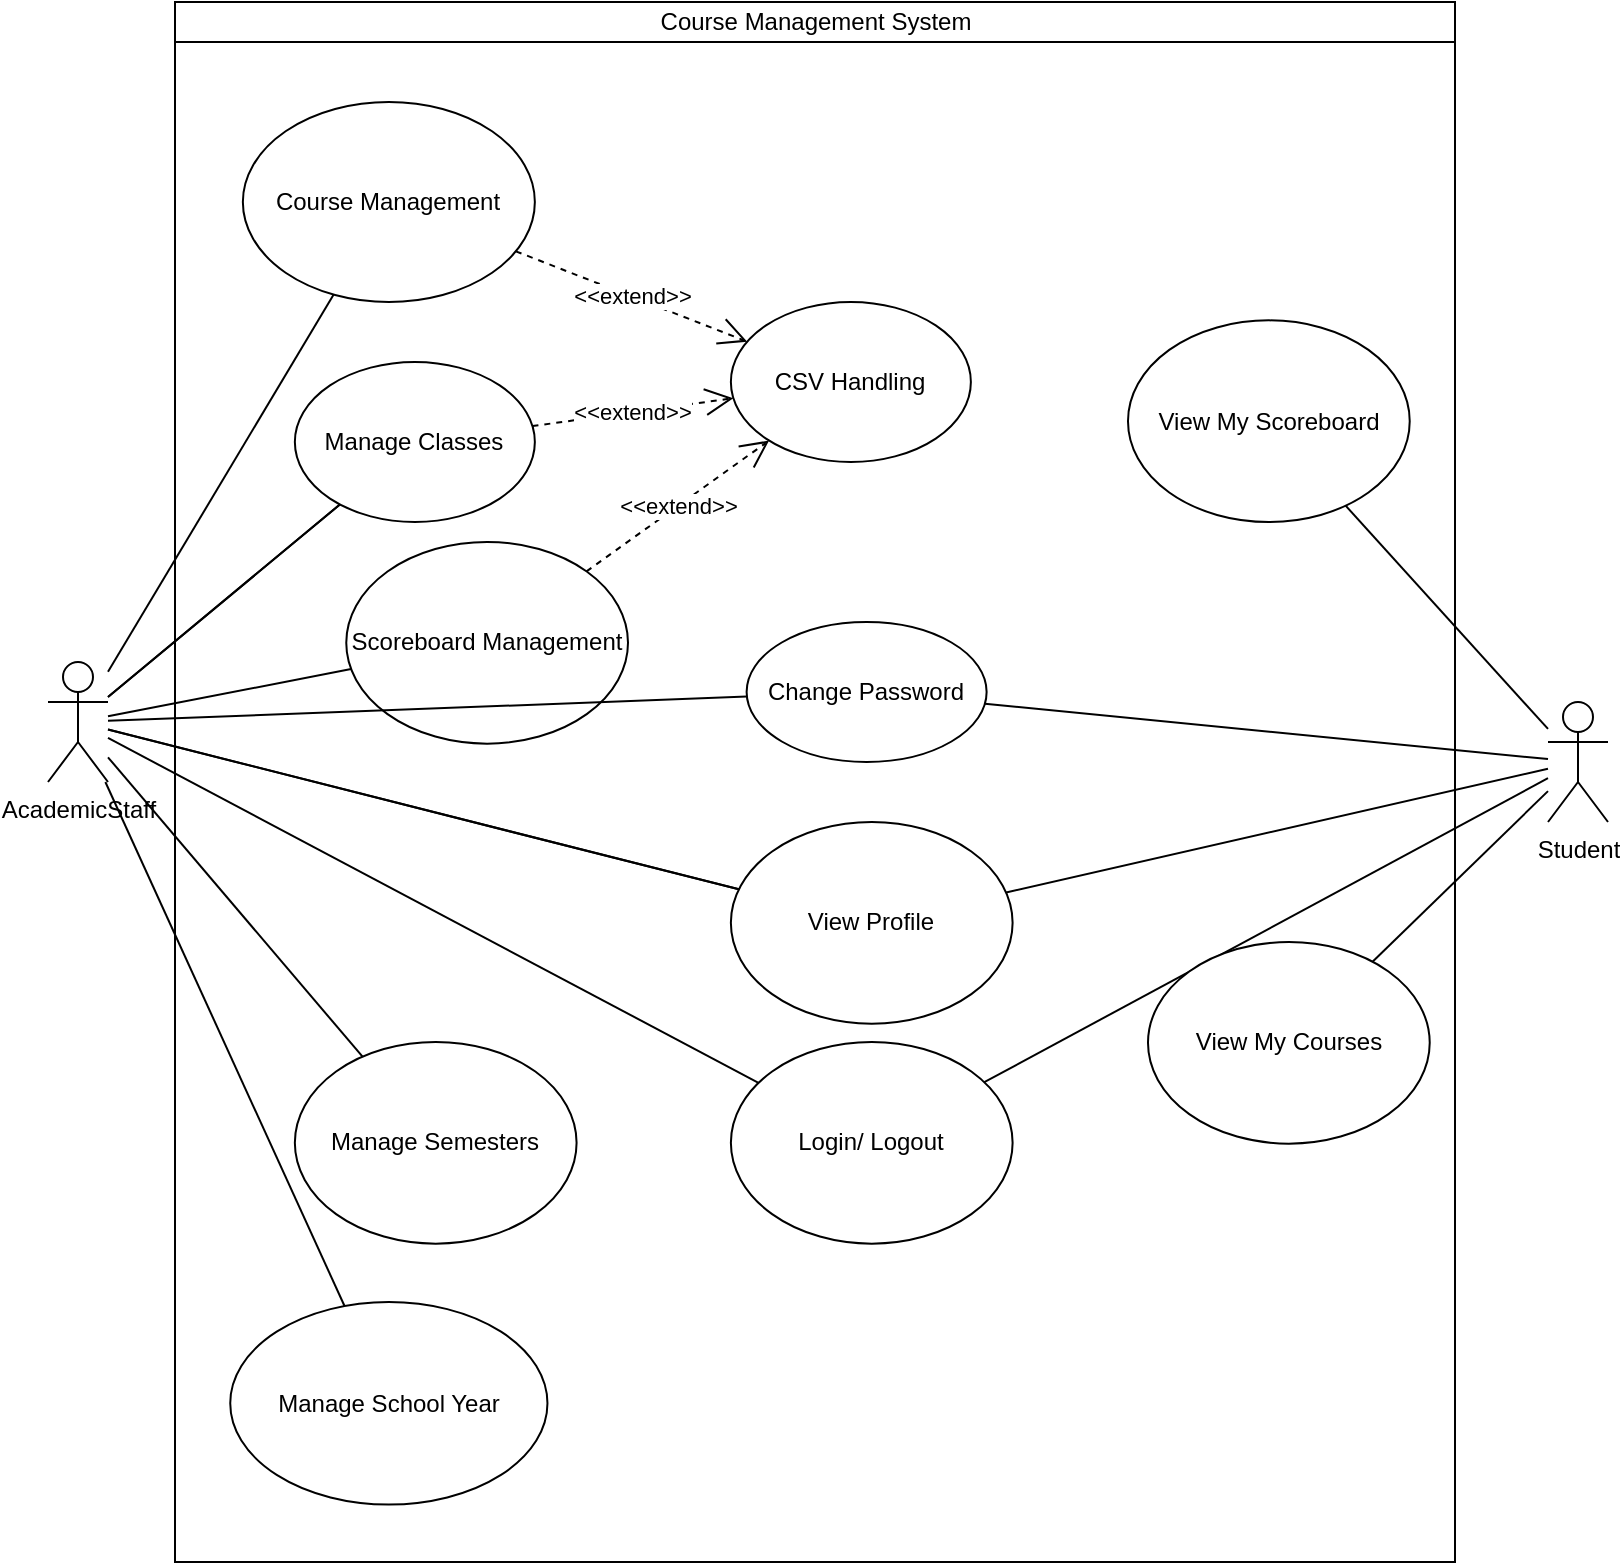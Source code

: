 <mxfile version="24.0.6" type="google">
  <diagram id="C5RBs43oDa-KdzZeNtuy" name="Page-1">
    <mxGraphModel grid="1" page="1" gridSize="10" guides="1" tooltips="1" connect="1" arrows="1" fold="1" pageScale="1" pageWidth="827" pageHeight="1169" math="0" shadow="0">
      <root>
        <mxCell id="WIyWlLk6GJQsqaUBKTNV-0" />
        <mxCell id="WIyWlLk6GJQsqaUBKTNV-1" parent="WIyWlLk6GJQsqaUBKTNV-0" />
        <mxCell id="1GXvFo3rWpYj3NSDGUh8-0" value="AcademicStaff" style="shape=umlActor;verticalLabelPosition=bottom;verticalAlign=top;html=1;" vertex="1" parent="WIyWlLk6GJQsqaUBKTNV-1">
          <mxGeometry x="30" y="60.0" width="30" height="60" as="geometry" />
        </mxCell>
        <mxCell id="1GXvFo3rWpYj3NSDGUh8-1" value="Student" style="shape=umlActor;verticalLabelPosition=bottom;verticalAlign=top;html=1;" vertex="1" parent="WIyWlLk6GJQsqaUBKTNV-1">
          <mxGeometry x="780" y="80" width="30" height="60" as="geometry" />
        </mxCell>
        <mxCell id="1GXvFo3rWpYj3NSDGUh8-23" value="" style="endArrow=none;html=1;rounded=0;" edge="1" parent="WIyWlLk6GJQsqaUBKTNV-1" source="1GXvFo3rWpYj3NSDGUh8-0" target="1GXvFo3rWpYj3NSDGUh8-7">
          <mxGeometry width="50" height="50" relative="1" as="geometry">
            <mxPoint x="440" y="210" as="sourcePoint" />
            <mxPoint x="490" y="160" as="targetPoint" />
          </mxGeometry>
        </mxCell>
        <mxCell id="1GXvFo3rWpYj3NSDGUh8-27" value="" style="endArrow=none;html=1;rounded=0;" edge="1" parent="WIyWlLk6GJQsqaUBKTNV-1" source="1GXvFo3rWpYj3NSDGUh8-12" target="1GXvFo3rWpYj3NSDGUh8-0">
          <mxGeometry width="50" height="50" relative="1" as="geometry">
            <mxPoint x="440" y="210" as="sourcePoint" />
            <mxPoint x="490" y="160" as="targetPoint" />
          </mxGeometry>
        </mxCell>
        <mxCell id="1GXvFo3rWpYj3NSDGUh8-28" value="" style="endArrow=none;html=1;rounded=0;" edge="1" parent="WIyWlLk6GJQsqaUBKTNV-1" source="1GXvFo3rWpYj3NSDGUh8-10" target="1GXvFo3rWpYj3NSDGUh8-0">
          <mxGeometry width="50" height="50" relative="1" as="geometry">
            <mxPoint x="440" y="210" as="sourcePoint" />
            <mxPoint x="490" y="160" as="targetPoint" />
          </mxGeometry>
        </mxCell>
        <mxCell id="1GXvFo3rWpYj3NSDGUh8-29" value="" style="endArrow=none;html=1;rounded=0;" edge="1" parent="WIyWlLk6GJQsqaUBKTNV-1" source="1GXvFo3rWpYj3NSDGUh8-0" target="1GXvFo3rWpYj3NSDGUh8-11">
          <mxGeometry width="50" height="50" relative="1" as="geometry">
            <mxPoint x="440" y="210" as="sourcePoint" />
            <mxPoint x="490" y="160" as="targetPoint" />
          </mxGeometry>
        </mxCell>
        <mxCell id="1GXvFo3rWpYj3NSDGUh8-30" value="" style="endArrow=none;html=1;rounded=0;" edge="1" parent="WIyWlLk6GJQsqaUBKTNV-1" source="1GXvFo3rWpYj3NSDGUh8-0" target="1GXvFo3rWpYj3NSDGUh8-13">
          <mxGeometry width="50" height="50" relative="1" as="geometry">
            <mxPoint x="440" y="210" as="sourcePoint" />
            <mxPoint x="490" y="160" as="targetPoint" />
          </mxGeometry>
        </mxCell>
        <mxCell id="1GXvFo3rWpYj3NSDGUh8-32" value="" style="endArrow=none;html=1;rounded=0;" edge="1" parent="WIyWlLk6GJQsqaUBKTNV-1" source="1GXvFo3rWpYj3NSDGUh8-0" target="1GXvFo3rWpYj3NSDGUh8-15">
          <mxGeometry width="50" height="50" relative="1" as="geometry">
            <mxPoint x="440" y="290" as="sourcePoint" />
            <mxPoint x="490" y="240" as="targetPoint" />
          </mxGeometry>
        </mxCell>
        <mxCell id="1GXvFo3rWpYj3NSDGUh8-33" value="" style="endArrow=none;html=1;rounded=0;" edge="1" parent="WIyWlLk6GJQsqaUBKTNV-1" source="1GXvFo3rWpYj3NSDGUh8-7" target="1GXvFo3rWpYj3NSDGUh8-1">
          <mxGeometry width="50" height="50" relative="1" as="geometry">
            <mxPoint x="440" y="290" as="sourcePoint" />
            <mxPoint x="490" y="240" as="targetPoint" />
          </mxGeometry>
        </mxCell>
        <mxCell id="1GXvFo3rWpYj3NSDGUh8-34" value="" style="endArrow=none;html=1;rounded=0;" edge="1" parent="WIyWlLk6GJQsqaUBKTNV-1" source="1GXvFo3rWpYj3NSDGUh8-6" target="1GXvFo3rWpYj3NSDGUh8-1">
          <mxGeometry width="50" height="50" relative="1" as="geometry">
            <mxPoint x="440" y="290" as="sourcePoint" />
            <mxPoint x="490" y="240" as="targetPoint" />
          </mxGeometry>
        </mxCell>
        <mxCell id="1GXvFo3rWpYj3NSDGUh8-35" value="" style="endArrow=none;html=1;rounded=0;" edge="1" parent="WIyWlLk6GJQsqaUBKTNV-1" source="1GXvFo3rWpYj3NSDGUh8-16" target="1GXvFo3rWpYj3NSDGUh8-1">
          <mxGeometry width="50" height="50" relative="1" as="geometry">
            <mxPoint x="440" y="290" as="sourcePoint" />
            <mxPoint x="490" y="240" as="targetPoint" />
          </mxGeometry>
        </mxCell>
        <mxCell id="1GXvFo3rWpYj3NSDGUh8-36" value="" style="endArrow=none;html=1;rounded=0;" edge="1" parent="WIyWlLk6GJQsqaUBKTNV-1" source="1GXvFo3rWpYj3NSDGUh8-17" target="1GXvFo3rWpYj3NSDGUh8-1">
          <mxGeometry width="50" height="50" relative="1" as="geometry">
            <mxPoint x="440" y="290" as="sourcePoint" />
            <mxPoint x="490" y="240" as="targetPoint" />
          </mxGeometry>
        </mxCell>
        <mxCell id="1GXvFo3rWpYj3NSDGUh8-12" value="Manage Semesters" style="ellipse;whiteSpace=wrap;html=1;" vertex="1" parent="WIyWlLk6GJQsqaUBKTNV-1">
          <mxGeometry x="153.426" y="250.002" width="140.87" height="100.822" as="geometry" />
        </mxCell>
        <mxCell id="1GXvFo3rWpYj3NSDGUh8-17" value="View My Scoreboard" style="ellipse;whiteSpace=wrap;html=1;" vertex="1" parent="WIyWlLk6GJQsqaUBKTNV-1">
          <mxGeometry x="569.997" y="-110.823" width="140.87" height="100.822" as="geometry" />
        </mxCell>
        <mxCell id="1GXvFo3rWpYj3NSDGUh8-16" value="View My Courses" style="ellipse;whiteSpace=wrap;html=1;" vertex="1" parent="WIyWlLk6GJQsqaUBKTNV-1">
          <mxGeometry x="579.995" y="200.0" width="140.87" height="100.822" as="geometry" />
        </mxCell>
        <mxCell id="1GXvFo3rWpYj3NSDGUh8-15" value="Scoreboard Management" style="ellipse;whiteSpace=wrap;html=1;" vertex="1" parent="WIyWlLk6GJQsqaUBKTNV-1">
          <mxGeometry x="179.13" y="-0.008" width="140.87" height="100.822" as="geometry" />
        </mxCell>
        <mxCell id="1GXvFo3rWpYj3NSDGUh8-6" value="Login/ Logout" style="ellipse;whiteSpace=wrap;html=1;" vertex="1" parent="WIyWlLk6GJQsqaUBKTNV-1">
          <mxGeometry x="371.44" y="250.004" width="140.87" height="100.822" as="geometry" />
        </mxCell>
        <mxCell id="1GXvFo3rWpYj3NSDGUh8-8" value="Change Password" style="ellipse;whiteSpace=wrap;html=1;" vertex="1" parent="WIyWlLk6GJQsqaUBKTNV-1">
          <mxGeometry x="379.31" y="40" width="120" height="70" as="geometry" />
        </mxCell>
        <mxCell id="1GXvFo3rWpYj3NSDGUh8-10" value="Manage School Year" style="ellipse;whiteSpace=wrap;html=1;" vertex="1" parent="WIyWlLk6GJQsqaUBKTNV-1">
          <mxGeometry x="121.12" y="380" width="158.61" height="101.3" as="geometry" />
        </mxCell>
        <mxCell id="1GXvFo3rWpYj3NSDGUh8-13" value="Course Management" style="ellipse;whiteSpace=wrap;html=1;" vertex="1" parent="WIyWlLk6GJQsqaUBKTNV-1">
          <mxGeometry x="127.43" y="-220" width="146" height="100" as="geometry" />
        </mxCell>
        <mxCell id="1GXvFo3rWpYj3NSDGUh8-14" value="CSV Handling" style="ellipse;whiteSpace=wrap;html=1;" vertex="1" parent="WIyWlLk6GJQsqaUBKTNV-1">
          <mxGeometry x="371.44" y="-120" width="120" height="80" as="geometry" />
        </mxCell>
        <mxCell id="K0gmNN0qOZige8lnAQca-1" value="" style="endArrow=none;html=1;rounded=0;" edge="1" parent="WIyWlLk6GJQsqaUBKTNV-1" source="1GXvFo3rWpYj3NSDGUh8-0" target="1GXvFo3rWpYj3NSDGUh8-11">
          <mxGeometry width="50" height="50" relative="1" as="geometry">
            <mxPoint x="-30" y="165" as="sourcePoint" />
            <mxPoint x="291" y="189" as="targetPoint" />
          </mxGeometry>
        </mxCell>
        <mxCell id="1GXvFo3rWpYj3NSDGUh8-11" value="Manage Classes" style="ellipse;whiteSpace=wrap;html=1;" vertex="1" parent="WIyWlLk6GJQsqaUBKTNV-1">
          <mxGeometry x="153.43" y="-90" width="120" height="80" as="geometry" />
        </mxCell>
        <mxCell id="K0gmNN0qOZige8lnAQca-2" value="" style="endArrow=none;html=1;rounded=0;" edge="1" parent="WIyWlLk6GJQsqaUBKTNV-1" source="1GXvFo3rWpYj3NSDGUh8-0" target="1GXvFo3rWpYj3NSDGUh8-6">
          <mxGeometry width="50" height="50" relative="1" as="geometry">
            <mxPoint x="530" y="160" as="sourcePoint" />
            <mxPoint x="580" y="110" as="targetPoint" />
          </mxGeometry>
        </mxCell>
        <mxCell id="K0gmNN0qOZige8lnAQca-4" value="" style="endArrow=none;html=1;rounded=0;" edge="1" parent="WIyWlLk6GJQsqaUBKTNV-1" source="1GXvFo3rWpYj3NSDGUh8-0" target="1GXvFo3rWpYj3NSDGUh8-8">
          <mxGeometry width="50" height="50" relative="1" as="geometry">
            <mxPoint x="410" y="150" as="sourcePoint" />
            <mxPoint x="460" y="100" as="targetPoint" />
          </mxGeometry>
        </mxCell>
        <mxCell id="K0gmNN0qOZige8lnAQca-5" value="" style="endArrow=none;html=1;rounded=0;" edge="1" parent="WIyWlLk6GJQsqaUBKTNV-1" source="1GXvFo3rWpYj3NSDGUh8-1" target="1GXvFo3rWpYj3NSDGUh8-8">
          <mxGeometry width="50" height="50" relative="1" as="geometry">
            <mxPoint x="410" y="150" as="sourcePoint" />
            <mxPoint x="460" y="100" as="targetPoint" />
          </mxGeometry>
        </mxCell>
        <mxCell id="K0gmNN0qOZige8lnAQca-6" value="&amp;lt;&amp;lt;extend&amp;gt;&amp;gt;" style="endArrow=open;endSize=12;dashed=1;html=1;rounded=0;" edge="1" parent="WIyWlLk6GJQsqaUBKTNV-1" source="1GXvFo3rWpYj3NSDGUh8-11" target="1GXvFo3rWpYj3NSDGUh8-14">
          <mxGeometry width="160" relative="1" as="geometry">
            <mxPoint x="426.31" y="220" as="sourcePoint" />
            <mxPoint x="567.076" y="-133.627" as="targetPoint" />
          </mxGeometry>
        </mxCell>
        <mxCell id="K0gmNN0qOZige8lnAQca-7" value="&amp;lt;&amp;lt;extend&amp;gt;&amp;gt;" style="endArrow=open;endSize=12;dashed=1;html=1;rounded=0;" edge="1" parent="WIyWlLk6GJQsqaUBKTNV-1" source="1GXvFo3rWpYj3NSDGUh8-15" target="1GXvFo3rWpYj3NSDGUh8-14">
          <mxGeometry width="160" relative="1" as="geometry">
            <mxPoint x="249.31" y="-40" as="sourcePoint" />
            <mxPoint x="583.207" y="-112.174" as="targetPoint" />
          </mxGeometry>
        </mxCell>
        <mxCell id="K0gmNN0qOZige8lnAQca-8" value="&amp;lt;&amp;lt;extend&amp;gt;&amp;gt;" style="endArrow=open;endSize=12;dashed=1;html=1;rounded=0;" edge="1" parent="WIyWlLk6GJQsqaUBKTNV-1" source="1GXvFo3rWpYj3NSDGUh8-13" target="1GXvFo3rWpYj3NSDGUh8-14">
          <mxGeometry width="160" relative="1" as="geometry">
            <mxPoint x="259.31" y="-30" as="sourcePoint" />
            <mxPoint x="577.653" y="-163.405" as="targetPoint" />
          </mxGeometry>
        </mxCell>
        <mxCell id="K0gmNN0qOZige8lnAQca-9" value="" style="endArrow=none;html=1;rounded=0;" edge="1" parent="WIyWlLk6GJQsqaUBKTNV-1" source="1GXvFo3rWpYj3NSDGUh8-0" target="1GXvFo3rWpYj3NSDGUh8-7">
          <mxGeometry width="50" height="50" relative="1" as="geometry">
            <mxPoint x="-130" y="171" as="sourcePoint" />
            <mxPoint x="310" y="205" as="targetPoint" />
          </mxGeometry>
        </mxCell>
        <mxCell id="1GXvFo3rWpYj3NSDGUh8-7" value="View Profile" style="ellipse;whiteSpace=wrap;html=1;" vertex="1" parent="WIyWlLk6GJQsqaUBKTNV-1">
          <mxGeometry x="371.436" y="139.999" width="140.87" height="100.822" as="geometry" />
        </mxCell>
        <mxCell id="K0gmNN0qOZige8lnAQca-10" value="Course Management System" style="swimlane;fontStyle=0;childLayout=stackLayout;horizontal=1;startSize=20;fillColor=none;horizontalStack=0;resizeParent=1;resizeParentMax=0;resizeLast=0;collapsible=1;marginBottom=0;whiteSpace=wrap;html=1;" vertex="1" parent="WIyWlLk6GJQsqaUBKTNV-1">
          <mxGeometry x="93.5" y="-270" width="640" height="780" as="geometry" />
        </mxCell>
      </root>
    </mxGraphModel>
  </diagram>
</mxfile>
